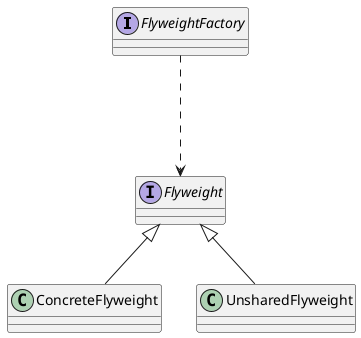@startuml


interface FlyweightFactory
interface Flyweight
class ConcreteFlyweight
class UnsharedFlyweight

FlyweightFactory --.> Flyweight
Flyweight <|-- ConcreteFlyweight
Flyweight <|-- UnsharedFlyweight


@enduml